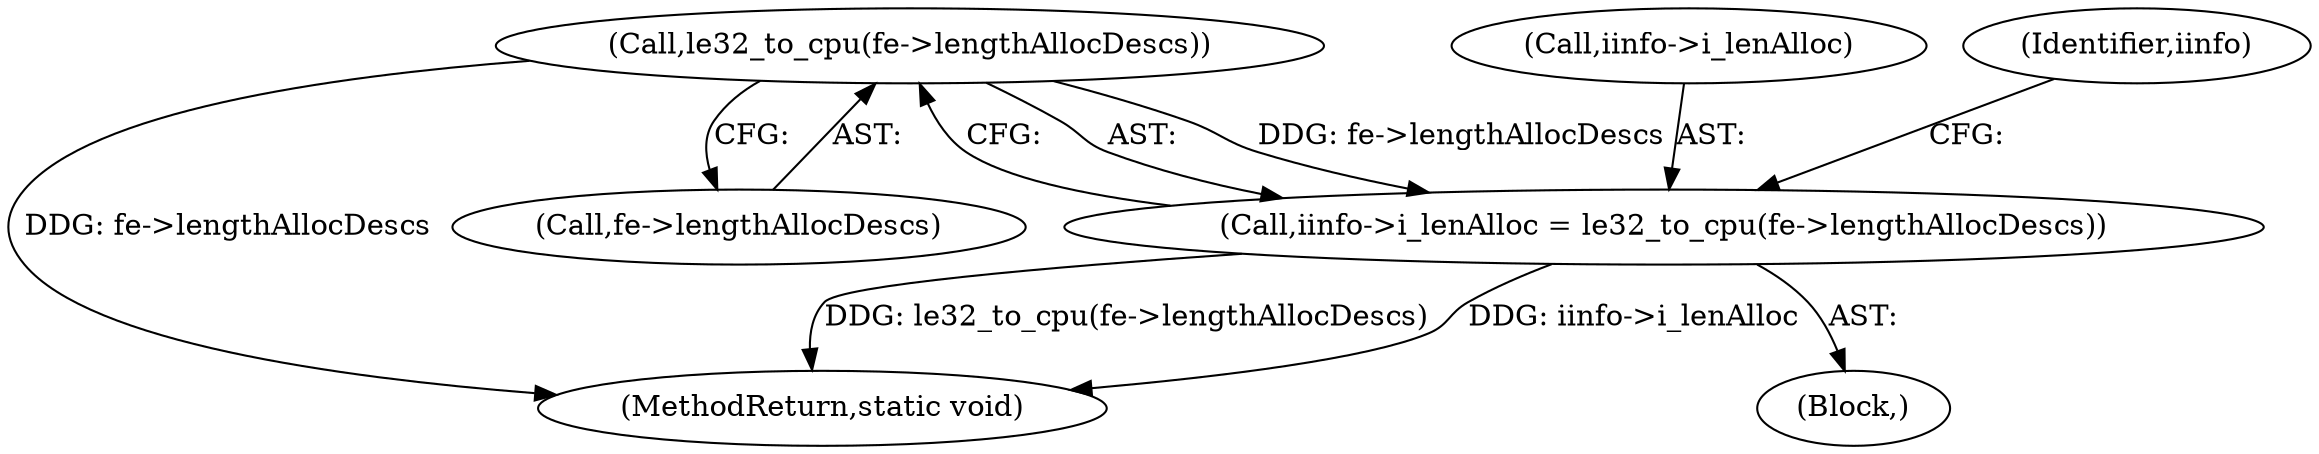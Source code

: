 digraph "0_linux_c03aa9f6e1f938618e6db2e23afef0574efeeb65@pointer" {
"1000825" [label="(Call,le32_to_cpu(fe->lengthAllocDescs))"];
"1000821" [label="(Call,iinfo->i_lenAlloc = le32_to_cpu(fe->lengthAllocDescs))"];
"1000737" [label="(Block,)"];
"1000822" [label="(Call,iinfo->i_lenAlloc)"];
"1001156" [label="(MethodReturn,static void)"];
"1000831" [label="(Identifier,iinfo)"];
"1000821" [label="(Call,iinfo->i_lenAlloc = le32_to_cpu(fe->lengthAllocDescs))"];
"1000826" [label="(Call,fe->lengthAllocDescs)"];
"1000825" [label="(Call,le32_to_cpu(fe->lengthAllocDescs))"];
"1000825" -> "1000821"  [label="AST: "];
"1000825" -> "1000826"  [label="CFG: "];
"1000826" -> "1000825"  [label="AST: "];
"1000821" -> "1000825"  [label="CFG: "];
"1000825" -> "1001156"  [label="DDG: fe->lengthAllocDescs"];
"1000825" -> "1000821"  [label="DDG: fe->lengthAllocDescs"];
"1000821" -> "1000737"  [label="AST: "];
"1000822" -> "1000821"  [label="AST: "];
"1000831" -> "1000821"  [label="CFG: "];
"1000821" -> "1001156"  [label="DDG: le32_to_cpu(fe->lengthAllocDescs)"];
"1000821" -> "1001156"  [label="DDG: iinfo->i_lenAlloc"];
}
